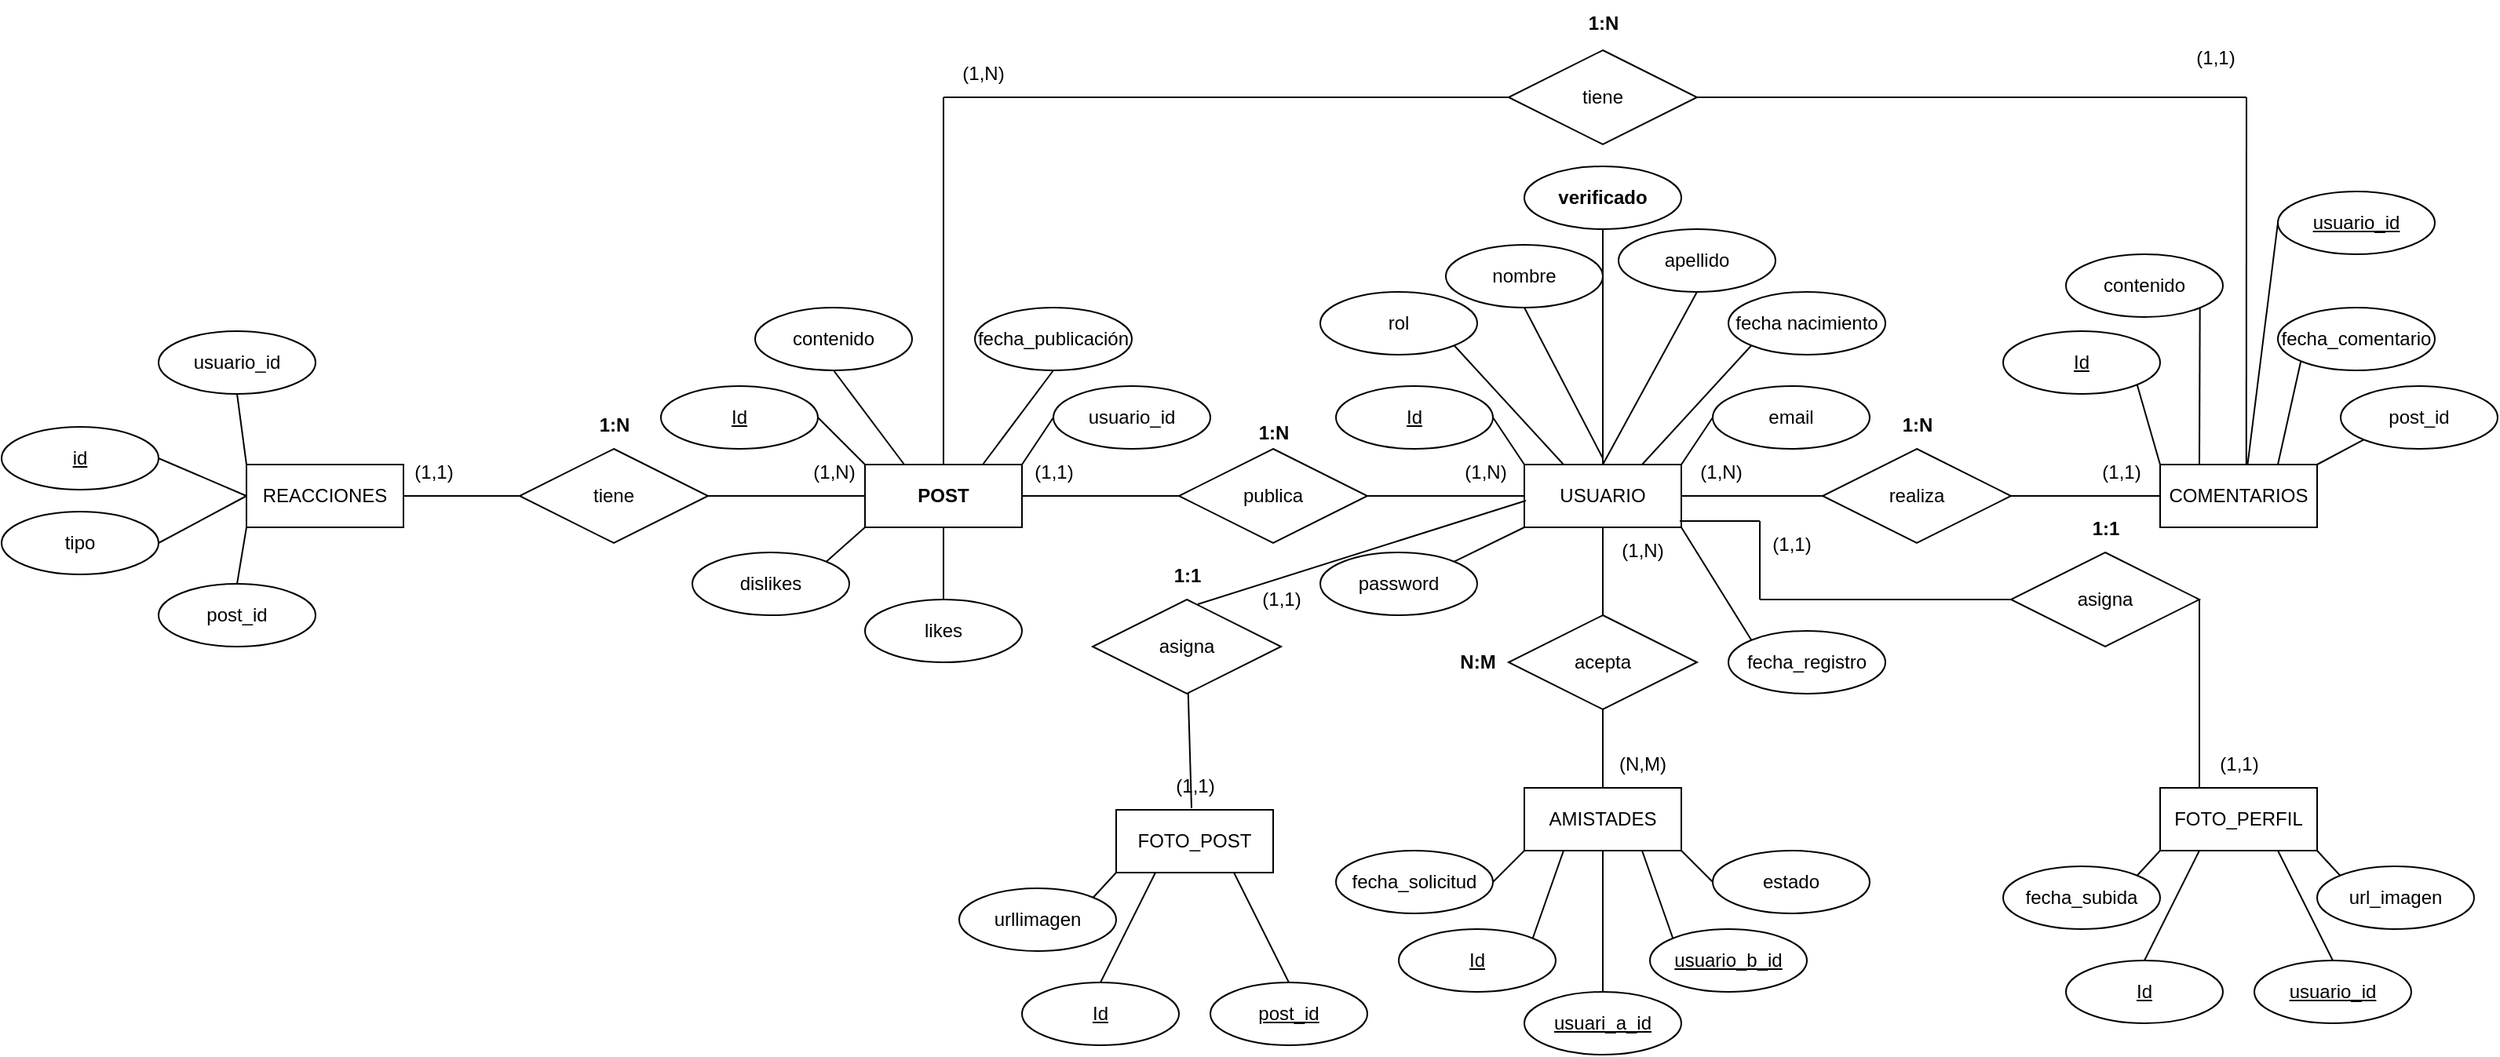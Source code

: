 <mxfile version="26.0.14">
  <diagram id="cqEMore73iMGaMKe4hjl" name="Página-2">
    <mxGraphModel dx="2125" dy="1083" grid="1" gridSize="10" guides="1" tooltips="1" connect="1" arrows="1" fold="1" page="1" pageScale="1" pageWidth="1169" pageHeight="827" math="0" shadow="0">
      <root>
        <mxCell id="0" />
        <mxCell id="1" parent="0" />
        <mxCell id="ptmKDjwa7S4XIhD0g70d-3" value="USUARIO" style="whiteSpace=wrap;html=1;align=center;" parent="1" vertex="1">
          <mxGeometry x="130" y="434" width="100" height="40" as="geometry" />
        </mxCell>
        <mxCell id="ptmKDjwa7S4XIhD0g70d-4" value="Id" style="ellipse;whiteSpace=wrap;html=1;align=center;fontStyle=4;" parent="1" vertex="1">
          <mxGeometry x="10" y="384" width="100" height="40" as="geometry" />
        </mxCell>
        <mxCell id="ptmKDjwa7S4XIhD0g70d-5" value="verificado" style="ellipse;whiteSpace=wrap;html=1;align=center;fontStyle=1" parent="1" vertex="1">
          <mxGeometry x="130" y="244" width="100" height="40" as="geometry" />
        </mxCell>
        <mxCell id="ptmKDjwa7S4XIhD0g70d-7" value="password" style="ellipse;whiteSpace=wrap;html=1;align=center;" parent="1" vertex="1">
          <mxGeometry y="490" width="100" height="40" as="geometry" />
        </mxCell>
        <mxCell id="ptmKDjwa7S4XIhD0g70d-8" value="email" style="ellipse;whiteSpace=wrap;html=1;align=center;" parent="1" vertex="1">
          <mxGeometry x="250" y="384" width="100" height="40" as="geometry" />
        </mxCell>
        <mxCell id="ptmKDjwa7S4XIhD0g70d-9" value="fecha_registro" style="ellipse;whiteSpace=wrap;html=1;align=center;" parent="1" vertex="1">
          <mxGeometry x="260" y="540" width="100" height="40" as="geometry" />
        </mxCell>
        <mxCell id="ptmKDjwa7S4XIhD0g70d-10" value="rol" style="ellipse;whiteSpace=wrap;html=1;align=center;" parent="1" vertex="1">
          <mxGeometry y="324" width="100" height="40" as="geometry" />
        </mxCell>
        <mxCell id="ptmKDjwa7S4XIhD0g70d-11" value="apellido" style="ellipse;whiteSpace=wrap;html=1;align=center;" parent="1" vertex="1">
          <mxGeometry x="190" y="284" width="100" height="40" as="geometry" />
        </mxCell>
        <mxCell id="ptmKDjwa7S4XIhD0g70d-12" value="fecha nacimiento" style="ellipse;whiteSpace=wrap;html=1;align=center;" parent="1" vertex="1">
          <mxGeometry x="260" y="324" width="100" height="40" as="geometry" />
        </mxCell>
        <mxCell id="ptmKDjwa7S4XIhD0g70d-13" value="" style="endArrow=none;html=1;rounded=0;exitX=1;exitY=0.5;exitDx=0;exitDy=0;entryX=0;entryY=0;entryDx=0;entryDy=0;" parent="1" source="ptmKDjwa7S4XIhD0g70d-4" target="ptmKDjwa7S4XIhD0g70d-3" edge="1">
          <mxGeometry relative="1" as="geometry">
            <mxPoint x="120" y="414" as="sourcePoint" />
            <mxPoint x="280" y="414" as="targetPoint" />
          </mxGeometry>
        </mxCell>
        <mxCell id="ptmKDjwa7S4XIhD0g70d-14" value="" style="endArrow=none;html=1;rounded=0;exitX=0;exitY=1;exitDx=0;exitDy=0;entryX=0.75;entryY=0;entryDx=0;entryDy=0;" parent="1" source="ptmKDjwa7S4XIhD0g70d-12" target="ptmKDjwa7S4XIhD0g70d-3" edge="1">
          <mxGeometry relative="1" as="geometry">
            <mxPoint x="120" y="364" as="sourcePoint" />
            <mxPoint x="165" y="444" as="targetPoint" />
          </mxGeometry>
        </mxCell>
        <mxCell id="ptmKDjwa7S4XIhD0g70d-15" value="" style="endArrow=none;html=1;rounded=0;exitX=1;exitY=0;exitDx=0;exitDy=0;entryX=0;entryY=1;entryDx=0;entryDy=0;" parent="1" source="ptmKDjwa7S4XIhD0g70d-7" target="ptmKDjwa7S4XIhD0g70d-3" edge="1">
          <mxGeometry relative="1" as="geometry">
            <mxPoint x="130" y="374" as="sourcePoint" />
            <mxPoint x="175" y="454" as="targetPoint" />
          </mxGeometry>
        </mxCell>
        <mxCell id="ptmKDjwa7S4XIhD0g70d-16" value="" style="endArrow=none;html=1;rounded=0;exitX=0.5;exitY=1;exitDx=0;exitDy=0;entryX=0.5;entryY=0;entryDx=0;entryDy=0;" parent="1" source="ptmKDjwa7S4XIhD0g70d-5" target="ptmKDjwa7S4XIhD0g70d-3" edge="1">
          <mxGeometry relative="1" as="geometry">
            <mxPoint x="140" y="384" as="sourcePoint" />
            <mxPoint x="185" y="464" as="targetPoint" />
          </mxGeometry>
        </mxCell>
        <mxCell id="ptmKDjwa7S4XIhD0g70d-17" value="" style="endArrow=none;html=1;rounded=0;exitX=0;exitY=0.5;exitDx=0;exitDy=0;entryX=1;entryY=0;entryDx=0;entryDy=0;" parent="1" source="ptmKDjwa7S4XIhD0g70d-8" target="ptmKDjwa7S4XIhD0g70d-3" edge="1">
          <mxGeometry relative="1" as="geometry">
            <mxPoint x="150" y="394" as="sourcePoint" />
            <mxPoint x="195" y="474" as="targetPoint" />
          </mxGeometry>
        </mxCell>
        <mxCell id="ptmKDjwa7S4XIhD0g70d-18" value="" style="endArrow=none;html=1;rounded=0;exitX=1;exitY=1;exitDx=0;exitDy=0;entryX=0.25;entryY=0;entryDx=0;entryDy=0;" parent="1" source="ptmKDjwa7S4XIhD0g70d-10" target="ptmKDjwa7S4XIhD0g70d-3" edge="1">
          <mxGeometry relative="1" as="geometry">
            <mxPoint x="160" y="404" as="sourcePoint" />
            <mxPoint x="205" y="484" as="targetPoint" />
          </mxGeometry>
        </mxCell>
        <mxCell id="ptmKDjwa7S4XIhD0g70d-19" value="" style="endArrow=none;html=1;rounded=0;exitX=0.5;exitY=1;exitDx=0;exitDy=0;entryX=0.5;entryY=0;entryDx=0;entryDy=0;" parent="1" source="ptmKDjwa7S4XIhD0g70d-11" target="ptmKDjwa7S4XIhD0g70d-3" edge="1">
          <mxGeometry relative="1" as="geometry">
            <mxPoint x="170" y="414" as="sourcePoint" />
            <mxPoint x="215" y="494" as="targetPoint" />
          </mxGeometry>
        </mxCell>
        <mxCell id="ptmKDjwa7S4XIhD0g70d-20" value="" style="endArrow=none;html=1;rounded=0;exitX=1;exitY=1;exitDx=0;exitDy=0;entryX=0;entryY=0;entryDx=0;entryDy=0;" parent="1" source="ptmKDjwa7S4XIhD0g70d-3" target="ptmKDjwa7S4XIhD0g70d-9" edge="1">
          <mxGeometry relative="1" as="geometry">
            <mxPoint x="180" y="424" as="sourcePoint" />
            <mxPoint x="225" y="504" as="targetPoint" />
          </mxGeometry>
        </mxCell>
        <mxCell id="ptmKDjwa7S4XIhD0g70d-22" value="POST" style="whiteSpace=wrap;html=1;align=center;fontStyle=1" parent="1" vertex="1">
          <mxGeometry x="-290" y="434" width="100" height="40" as="geometry" />
        </mxCell>
        <mxCell id="ptmKDjwa7S4XIhD0g70d-23" value="Id" style="ellipse;whiteSpace=wrap;html=1;align=center;fontStyle=4;" parent="1" vertex="1">
          <mxGeometry x="-420" y="384" width="100" height="40" as="geometry" />
        </mxCell>
        <mxCell id="ptmKDjwa7S4XIhD0g70d-26" value="contenido" style="ellipse;whiteSpace=wrap;html=1;align=center;" parent="1" vertex="1">
          <mxGeometry x="-360" y="334" width="100" height="40" as="geometry" />
        </mxCell>
        <mxCell id="ptmKDjwa7S4XIhD0g70d-27" value="usuario_id" style="ellipse;whiteSpace=wrap;html=1;align=center;" parent="1" vertex="1">
          <mxGeometry x="-170" y="384" width="100" height="40" as="geometry" />
        </mxCell>
        <mxCell id="ptmKDjwa7S4XIhD0g70d-28" value="fecha_publicación" style="ellipse;whiteSpace=wrap;html=1;align=center;" parent="1" vertex="1">
          <mxGeometry x="-220" y="334" width="100" height="40" as="geometry" />
        </mxCell>
        <mxCell id="ptmKDjwa7S4XIhD0g70d-29" value="" style="endArrow=none;html=1;rounded=0;exitX=0.5;exitY=1;exitDx=0;exitDy=0;entryX=0.25;entryY=0;entryDx=0;entryDy=0;" parent="1" source="ptmKDjwa7S4XIhD0g70d-26" target="ptmKDjwa7S4XIhD0g70d-22" edge="1">
          <mxGeometry relative="1" as="geometry">
            <mxPoint x="-110" y="394" as="sourcePoint" />
            <mxPoint x="50" y="394" as="targetPoint" />
          </mxGeometry>
        </mxCell>
        <mxCell id="ptmKDjwa7S4XIhD0g70d-30" value="" style="endArrow=none;html=1;rounded=0;exitX=1;exitY=0.5;exitDx=0;exitDy=0;entryX=0;entryY=0;entryDx=0;entryDy=0;" parent="1" source="ptmKDjwa7S4XIhD0g70d-23" target="ptmKDjwa7S4XIhD0g70d-22" edge="1">
          <mxGeometry relative="1" as="geometry">
            <mxPoint x="-265" y="378" as="sourcePoint" />
            <mxPoint x="-255" y="444" as="targetPoint" />
          </mxGeometry>
        </mxCell>
        <mxCell id="ptmKDjwa7S4XIhD0g70d-31" value="" style="endArrow=none;html=1;rounded=0;exitX=0;exitY=0.5;exitDx=0;exitDy=0;entryX=1;entryY=0;entryDx=0;entryDy=0;" parent="1" source="ptmKDjwa7S4XIhD0g70d-27" target="ptmKDjwa7S4XIhD0g70d-22" edge="1">
          <mxGeometry relative="1" as="geometry">
            <mxPoint x="-255" y="388" as="sourcePoint" />
            <mxPoint x="-245" y="454" as="targetPoint" />
          </mxGeometry>
        </mxCell>
        <mxCell id="ptmKDjwa7S4XIhD0g70d-32" value="" style="endArrow=none;html=1;rounded=0;exitX=0.5;exitY=1;exitDx=0;exitDy=0;entryX=0.75;entryY=0;entryDx=0;entryDy=0;" parent="1" source="ptmKDjwa7S4XIhD0g70d-28" target="ptmKDjwa7S4XIhD0g70d-22" edge="1">
          <mxGeometry relative="1" as="geometry">
            <mxPoint x="-245" y="398" as="sourcePoint" />
            <mxPoint x="-235" y="464" as="targetPoint" />
          </mxGeometry>
        </mxCell>
        <mxCell id="ptmKDjwa7S4XIhD0g70d-33" value="COMENTARIOS" style="whiteSpace=wrap;html=1;align=center;" parent="1" vertex="1">
          <mxGeometry x="535" y="434" width="100" height="40" as="geometry" />
        </mxCell>
        <mxCell id="ptmKDjwa7S4XIhD0g70d-34" value="contenido" style="ellipse;whiteSpace=wrap;html=1;align=center;" parent="1" vertex="1">
          <mxGeometry x="475" y="300" width="100" height="40" as="geometry" />
        </mxCell>
        <mxCell id="ptmKDjwa7S4XIhD0g70d-35" value="fecha_comentario" style="ellipse;whiteSpace=wrap;html=1;align=center;" parent="1" vertex="1">
          <mxGeometry x="610" y="334" width="100" height="40" as="geometry" />
        </mxCell>
        <mxCell id="ptmKDjwa7S4XIhD0g70d-36" value="post_id" style="ellipse;whiteSpace=wrap;html=1;align=center;" parent="1" vertex="1">
          <mxGeometry x="650" y="384" width="100" height="40" as="geometry" />
        </mxCell>
        <mxCell id="ptmKDjwa7S4XIhD0g70d-37" value="Id" style="ellipse;whiteSpace=wrap;html=1;align=center;fontStyle=4;" parent="1" vertex="1">
          <mxGeometry x="435" y="349" width="100" height="40" as="geometry" />
        </mxCell>
        <mxCell id="ptmKDjwa7S4XIhD0g70d-38" value="usuario_id" style="ellipse;whiteSpace=wrap;html=1;align=center;fontStyle=4;" parent="1" vertex="1">
          <mxGeometry x="610" y="260" width="100" height="40" as="geometry" />
        </mxCell>
        <mxCell id="ptmKDjwa7S4XIhD0g70d-39" value="" style="endArrow=none;html=1;rounded=0;exitX=0;exitY=0;exitDx=0;exitDy=0;entryX=1;entryY=1;entryDx=0;entryDy=0;" parent="1" source="ptmKDjwa7S4XIhD0g70d-33" target="ptmKDjwa7S4XIhD0g70d-37" edge="1">
          <mxGeometry relative="1" as="geometry">
            <mxPoint x="300" y="414" as="sourcePoint" />
            <mxPoint x="240" y="444" as="targetPoint" />
          </mxGeometry>
        </mxCell>
        <mxCell id="ptmKDjwa7S4XIhD0g70d-41" value="" style="endArrow=none;html=1;rounded=0;exitX=0.25;exitY=0;exitDx=0;exitDy=0;entryX=1;entryY=1;entryDx=0;entryDy=0;" parent="1" source="ptmKDjwa7S4XIhD0g70d-33" target="ptmKDjwa7S4XIhD0g70d-34" edge="1">
          <mxGeometry relative="1" as="geometry">
            <mxPoint x="545" y="444" as="sourcePoint" />
            <mxPoint x="530" y="414" as="targetPoint" />
          </mxGeometry>
        </mxCell>
        <mxCell id="ptmKDjwa7S4XIhD0g70d-42" value="" style="endArrow=none;html=1;rounded=0;exitX=0.557;exitY=0.002;exitDx=0;exitDy=0;entryX=0;entryY=0.5;entryDx=0;entryDy=0;exitPerimeter=0;" parent="1" source="ptmKDjwa7S4XIhD0g70d-33" target="ptmKDjwa7S4XIhD0g70d-38" edge="1">
          <mxGeometry relative="1" as="geometry">
            <mxPoint x="555" y="454" as="sourcePoint" />
            <mxPoint x="540" y="424" as="targetPoint" />
          </mxGeometry>
        </mxCell>
        <mxCell id="ptmKDjwa7S4XIhD0g70d-43" value="" style="endArrow=none;html=1;rounded=0;exitX=0.75;exitY=0;exitDx=0;exitDy=0;entryX=0;entryY=1;entryDx=0;entryDy=0;" parent="1" source="ptmKDjwa7S4XIhD0g70d-33" target="ptmKDjwa7S4XIhD0g70d-35" edge="1">
          <mxGeometry relative="1" as="geometry">
            <mxPoint x="565" y="464" as="sourcePoint" />
            <mxPoint x="550" y="434" as="targetPoint" />
          </mxGeometry>
        </mxCell>
        <mxCell id="ptmKDjwa7S4XIhD0g70d-44" value="" style="endArrow=none;html=1;rounded=0;exitX=1;exitY=0;exitDx=0;exitDy=0;entryX=0;entryY=1;entryDx=0;entryDy=0;" parent="1" source="ptmKDjwa7S4XIhD0g70d-33" target="ptmKDjwa7S4XIhD0g70d-36" edge="1">
          <mxGeometry relative="1" as="geometry">
            <mxPoint x="575" y="474" as="sourcePoint" />
            <mxPoint x="560" y="444" as="targetPoint" />
          </mxGeometry>
        </mxCell>
        <mxCell id="ptmKDjwa7S4XIhD0g70d-45" value="publica" style="shape=rhombus;perimeter=rhombusPerimeter;whiteSpace=wrap;html=1;align=center;" parent="1" vertex="1">
          <mxGeometry x="-90" y="424" width="120" height="60" as="geometry" />
        </mxCell>
        <mxCell id="ptmKDjwa7S4XIhD0g70d-46" value="" style="endArrow=none;html=1;rounded=0;exitX=1;exitY=0.5;exitDx=0;exitDy=0;entryX=0;entryY=0.5;entryDx=0;entryDy=0;" parent="1" source="ptmKDjwa7S4XIhD0g70d-45" target="ptmKDjwa7S4XIhD0g70d-3" edge="1">
          <mxGeometry relative="1" as="geometry">
            <mxPoint x="90" y="414" as="sourcePoint" />
            <mxPoint x="140" y="444" as="targetPoint" />
          </mxGeometry>
        </mxCell>
        <mxCell id="ptmKDjwa7S4XIhD0g70d-47" value="" style="endArrow=none;html=1;rounded=0;exitX=1;exitY=0.5;exitDx=0;exitDy=0;entryX=0;entryY=0.5;entryDx=0;entryDy=0;" parent="1" source="ptmKDjwa7S4XIhD0g70d-22" target="ptmKDjwa7S4XIhD0g70d-45" edge="1">
          <mxGeometry relative="1" as="geometry">
            <mxPoint x="40" y="464" as="sourcePoint" />
            <mxPoint x="140" y="464" as="targetPoint" />
          </mxGeometry>
        </mxCell>
        <mxCell id="ptmKDjwa7S4XIhD0g70d-48" value="AMISTADES" style="whiteSpace=wrap;html=1;align=center;" parent="1" vertex="1">
          <mxGeometry x="130" y="640" width="100" height="40" as="geometry" />
        </mxCell>
        <mxCell id="ptmKDjwa7S4XIhD0g70d-53" value="Id" style="ellipse;whiteSpace=wrap;html=1;align=center;fontStyle=4;" parent="1" vertex="1">
          <mxGeometry x="50" y="730" width="100" height="40" as="geometry" />
        </mxCell>
        <mxCell id="ptmKDjwa7S4XIhD0g70d-54" value="usuari_a_id" style="ellipse;whiteSpace=wrap;html=1;align=center;fontStyle=4;" parent="1" vertex="1">
          <mxGeometry x="130" y="770" width="100" height="40" as="geometry" />
        </mxCell>
        <mxCell id="ptmKDjwa7S4XIhD0g70d-55" value="usuario_b_id" style="ellipse;whiteSpace=wrap;html=1;align=center;fontStyle=4;" parent="1" vertex="1">
          <mxGeometry x="210" y="730" width="100" height="40" as="geometry" />
        </mxCell>
        <mxCell id="ptmKDjwa7S4XIhD0g70d-56" value="fecha_solicitud" style="ellipse;whiteSpace=wrap;html=1;align=center;" parent="1" vertex="1">
          <mxGeometry x="10" y="680" width="100" height="40" as="geometry" />
        </mxCell>
        <mxCell id="ptmKDjwa7S4XIhD0g70d-57" value="estado" style="ellipse;whiteSpace=wrap;html=1;align=center;" parent="1" vertex="1">
          <mxGeometry x="250" y="680" width="100" height="40" as="geometry" />
        </mxCell>
        <mxCell id="ptmKDjwa7S4XIhD0g70d-58" value="" style="endArrow=none;html=1;rounded=0;exitX=1;exitY=0;exitDx=0;exitDy=0;entryX=0.25;entryY=1;entryDx=0;entryDy=0;" parent="1" source="ptmKDjwa7S4XIhD0g70d-53" target="ptmKDjwa7S4XIhD0g70d-48" edge="1">
          <mxGeometry relative="1" as="geometry">
            <mxPoint x="130" y="736" as="sourcePoint" />
            <mxPoint x="185" y="700" as="targetPoint" />
          </mxGeometry>
        </mxCell>
        <mxCell id="ptmKDjwa7S4XIhD0g70d-59" value="" style="endArrow=none;html=1;rounded=0;exitX=0.75;exitY=1;exitDx=0;exitDy=0;entryX=0;entryY=0;entryDx=0;entryDy=0;" parent="1" source="ptmKDjwa7S4XIhD0g70d-48" target="ptmKDjwa7S4XIhD0g70d-55" edge="1">
          <mxGeometry relative="1" as="geometry">
            <mxPoint x="145" y="746" as="sourcePoint" />
            <mxPoint x="165" y="690" as="targetPoint" />
          </mxGeometry>
        </mxCell>
        <mxCell id="ptmKDjwa7S4XIhD0g70d-60" value="" style="endArrow=none;html=1;rounded=0;exitX=0.5;exitY=0;exitDx=0;exitDy=0;entryX=0.5;entryY=1;entryDx=0;entryDy=0;" parent="1" source="ptmKDjwa7S4XIhD0g70d-54" target="ptmKDjwa7S4XIhD0g70d-48" edge="1">
          <mxGeometry relative="1" as="geometry">
            <mxPoint x="155" y="756" as="sourcePoint" />
            <mxPoint x="175" y="700" as="targetPoint" />
          </mxGeometry>
        </mxCell>
        <mxCell id="ptmKDjwa7S4XIhD0g70d-61" value="" style="endArrow=none;html=1;rounded=0;exitX=0;exitY=1;exitDx=0;exitDy=0;entryX=1;entryY=0.5;entryDx=0;entryDy=0;" parent="1" source="ptmKDjwa7S4XIhD0g70d-48" target="ptmKDjwa7S4XIhD0g70d-56" edge="1">
          <mxGeometry relative="1" as="geometry">
            <mxPoint x="165" y="766" as="sourcePoint" />
            <mxPoint x="185" y="710" as="targetPoint" />
          </mxGeometry>
        </mxCell>
        <mxCell id="ptmKDjwa7S4XIhD0g70d-62" value="" style="endArrow=none;html=1;rounded=0;exitX=0;exitY=0.5;exitDx=0;exitDy=0;entryX=1;entryY=1;entryDx=0;entryDy=0;" parent="1" source="ptmKDjwa7S4XIhD0g70d-57" target="ptmKDjwa7S4XIhD0g70d-48" edge="1">
          <mxGeometry relative="1" as="geometry">
            <mxPoint x="140" y="690" as="sourcePoint" />
            <mxPoint x="120" y="710" as="targetPoint" />
          </mxGeometry>
        </mxCell>
        <mxCell id="ptmKDjwa7S4XIhD0g70d-63" value="FOTO_PERFIL" style="whiteSpace=wrap;html=1;align=center;" parent="1" vertex="1">
          <mxGeometry x="535" y="640" width="100" height="40" as="geometry" />
        </mxCell>
        <mxCell id="ptmKDjwa7S4XIhD0g70d-64" value="fecha_subida" style="ellipse;whiteSpace=wrap;html=1;align=center;" parent="1" vertex="1">
          <mxGeometry x="435" y="690" width="100" height="40" as="geometry" />
        </mxCell>
        <mxCell id="ptmKDjwa7S4XIhD0g70d-65" value="url_imagen" style="ellipse;whiteSpace=wrap;html=1;align=center;" parent="1" vertex="1">
          <mxGeometry x="635" y="690" width="100" height="40" as="geometry" />
        </mxCell>
        <mxCell id="ptmKDjwa7S4XIhD0g70d-66" value="Id" style="ellipse;whiteSpace=wrap;html=1;align=center;fontStyle=4;" parent="1" vertex="1">
          <mxGeometry x="475" y="750" width="100" height="40" as="geometry" />
        </mxCell>
        <mxCell id="ptmKDjwa7S4XIhD0g70d-67" value="usuario_id" style="ellipse;whiteSpace=wrap;html=1;align=center;fontStyle=4;" parent="1" vertex="1">
          <mxGeometry x="595" y="750" width="100" height="40" as="geometry" />
        </mxCell>
        <mxCell id="ptmKDjwa7S4XIhD0g70d-68" value="" style="endArrow=none;html=1;rounded=0;exitX=0;exitY=1;exitDx=0;exitDy=0;entryX=1;entryY=0;entryDx=0;entryDy=0;" parent="1" source="ptmKDjwa7S4XIhD0g70d-63" target="ptmKDjwa7S4XIhD0g70d-64" edge="1">
          <mxGeometry relative="1" as="geometry">
            <mxPoint x="200" y="690" as="sourcePoint" />
            <mxPoint x="220" y="746" as="targetPoint" />
          </mxGeometry>
        </mxCell>
        <mxCell id="ptmKDjwa7S4XIhD0g70d-69" value="" style="endArrow=none;html=1;rounded=0;exitX=0.25;exitY=1;exitDx=0;exitDy=0;entryX=0.5;entryY=0;entryDx=0;entryDy=0;" parent="1" source="ptmKDjwa7S4XIhD0g70d-63" target="ptmKDjwa7S4XIhD0g70d-66" edge="1">
          <mxGeometry relative="1" as="geometry">
            <mxPoint x="545" y="680" as="sourcePoint" />
            <mxPoint x="530" y="706" as="targetPoint" />
          </mxGeometry>
        </mxCell>
        <mxCell id="ptmKDjwa7S4XIhD0g70d-70" value="" style="endArrow=none;html=1;rounded=0;exitX=0.75;exitY=1;exitDx=0;exitDy=0;entryX=0.5;entryY=0;entryDx=0;entryDy=0;" parent="1" source="ptmKDjwa7S4XIhD0g70d-63" target="ptmKDjwa7S4XIhD0g70d-67" edge="1">
          <mxGeometry relative="1" as="geometry">
            <mxPoint x="570" y="680" as="sourcePoint" />
            <mxPoint x="545" y="760" as="targetPoint" />
          </mxGeometry>
        </mxCell>
        <mxCell id="ptmKDjwa7S4XIhD0g70d-71" value="" style="endArrow=none;html=1;rounded=0;exitX=1;exitY=1;exitDx=0;exitDy=0;entryX=0;entryY=0;entryDx=0;entryDy=0;" parent="1" source="ptmKDjwa7S4XIhD0g70d-63" target="ptmKDjwa7S4XIhD0g70d-65" edge="1">
          <mxGeometry relative="1" as="geometry">
            <mxPoint x="620" y="680" as="sourcePoint" />
            <mxPoint x="655" y="760" as="targetPoint" />
          </mxGeometry>
        </mxCell>
        <mxCell id="D0SlZmfwbvpqy0weGBUF-1" value="realiza" style="shape=rhombus;perimeter=rhombusPerimeter;whiteSpace=wrap;html=1;align=center;" parent="1" vertex="1">
          <mxGeometry x="320" y="424" width="120" height="60" as="geometry" />
        </mxCell>
        <mxCell id="D0SlZmfwbvpqy0weGBUF-2" value="" style="endArrow=none;html=1;rounded=0;exitX=0;exitY=0.5;exitDx=0;exitDy=0;entryX=1;entryY=0.5;entryDx=0;entryDy=0;" parent="1" source="D0SlZmfwbvpqy0weGBUF-1" target="ptmKDjwa7S4XIhD0g70d-3" edge="1">
          <mxGeometry relative="1" as="geometry">
            <mxPoint x="300" y="414" as="sourcePoint" />
            <mxPoint x="240" y="444" as="targetPoint" />
          </mxGeometry>
        </mxCell>
        <mxCell id="D0SlZmfwbvpqy0weGBUF-3" value="" style="endArrow=none;html=1;rounded=0;exitX=0;exitY=0.5;exitDx=0;exitDy=0;entryX=1;entryY=0.5;entryDx=0;entryDy=0;" parent="1" source="ptmKDjwa7S4XIhD0g70d-33" target="D0SlZmfwbvpqy0weGBUF-1" edge="1">
          <mxGeometry relative="1" as="geometry">
            <mxPoint x="350" y="464" as="sourcePoint" />
            <mxPoint x="240" y="464" as="targetPoint" />
          </mxGeometry>
        </mxCell>
        <mxCell id="D0SlZmfwbvpqy0weGBUF-4" value="acepta" style="shape=rhombus;perimeter=rhombusPerimeter;whiteSpace=wrap;html=1;align=center;" parent="1" vertex="1">
          <mxGeometry x="120" y="530" width="120" height="60" as="geometry" />
        </mxCell>
        <mxCell id="D0SlZmfwbvpqy0weGBUF-5" value="" style="endArrow=none;html=1;rounded=0;exitX=0.5;exitY=0;exitDx=0;exitDy=0;entryX=0.5;entryY=1;entryDx=0;entryDy=0;" parent="1" source="D0SlZmfwbvpqy0weGBUF-4" target="ptmKDjwa7S4XIhD0g70d-3" edge="1">
          <mxGeometry relative="1" as="geometry">
            <mxPoint x="545" y="464" as="sourcePoint" />
            <mxPoint x="450" y="464" as="targetPoint" />
          </mxGeometry>
        </mxCell>
        <mxCell id="D0SlZmfwbvpqy0weGBUF-6" value="" style="endArrow=none;html=1;rounded=0;exitX=0.5;exitY=0;exitDx=0;exitDy=0;entryX=0.5;entryY=1;entryDx=0;entryDy=0;" parent="1" source="ptmKDjwa7S4XIhD0g70d-48" target="D0SlZmfwbvpqy0weGBUF-4" edge="1">
          <mxGeometry relative="1" as="geometry">
            <mxPoint x="190" y="530" as="sourcePoint" />
            <mxPoint x="190" y="484" as="targetPoint" />
          </mxGeometry>
        </mxCell>
        <mxCell id="D0SlZmfwbvpqy0weGBUF-7" value="tiene" style="shape=rhombus;perimeter=rhombusPerimeter;whiteSpace=wrap;html=1;align=center;" parent="1" vertex="1">
          <mxGeometry x="120" y="170" width="120" height="60" as="geometry" />
        </mxCell>
        <mxCell id="D0SlZmfwbvpqy0weGBUF-8" value="" style="endArrow=none;html=1;rounded=0;exitX=1;exitY=0.5;exitDx=0;exitDy=0;" parent="1" source="D0SlZmfwbvpqy0weGBUF-7" edge="1">
          <mxGeometry relative="1" as="geometry">
            <mxPoint x="130" y="334" as="sourcePoint" />
            <mxPoint x="590" y="200" as="targetPoint" />
          </mxGeometry>
        </mxCell>
        <mxCell id="D0SlZmfwbvpqy0weGBUF-9" value="" style="endArrow=none;html=1;rounded=0;exitX=0.549;exitY=-0.002;exitDx=0;exitDy=0;exitPerimeter=0;" parent="1" source="ptmKDjwa7S4XIhD0g70d-33" edge="1">
          <mxGeometry relative="1" as="geometry">
            <mxPoint x="140" y="344" as="sourcePoint" />
            <mxPoint x="590" y="200" as="targetPoint" />
          </mxGeometry>
        </mxCell>
        <mxCell id="D0SlZmfwbvpqy0weGBUF-10" value="" style="endArrow=none;html=1;rounded=0;exitX=0;exitY=0.5;exitDx=0;exitDy=0;" parent="1" source="D0SlZmfwbvpqy0weGBUF-7" edge="1">
          <mxGeometry relative="1" as="geometry">
            <mxPoint x="150" y="354" as="sourcePoint" />
            <mxPoint x="-240" y="200" as="targetPoint" />
          </mxGeometry>
        </mxCell>
        <mxCell id="D0SlZmfwbvpqy0weGBUF-11" value="" style="endArrow=none;html=1;rounded=0;exitX=0.5;exitY=0;exitDx=0;exitDy=0;" parent="1" source="ptmKDjwa7S4XIhD0g70d-22" edge="1">
          <mxGeometry relative="1" as="geometry">
            <mxPoint x="160" y="364" as="sourcePoint" />
            <mxPoint x="-240" y="200" as="targetPoint" />
          </mxGeometry>
        </mxCell>
        <mxCell id="D0SlZmfwbvpqy0weGBUF-12" value="" style="endArrow=none;html=1;rounded=0;exitX=0.25;exitY=0;exitDx=0;exitDy=0;" parent="1" source="ptmKDjwa7S4XIhD0g70d-63" edge="1">
          <mxGeometry relative="1" as="geometry">
            <mxPoint x="170" y="374" as="sourcePoint" />
            <mxPoint x="560" y="520" as="targetPoint" />
          </mxGeometry>
        </mxCell>
        <mxCell id="D0SlZmfwbvpqy0weGBUF-13" value="" style="endArrow=none;html=1;rounded=0;exitX=0;exitY=0.5;exitDx=0;exitDy=0;" parent="1" source="D0SlZmfwbvpqy0weGBUF-16" edge="1">
          <mxGeometry relative="1" as="geometry">
            <mxPoint x="420" y="520" as="sourcePoint" />
            <mxPoint x="280" y="520" as="targetPoint" />
          </mxGeometry>
        </mxCell>
        <mxCell id="D0SlZmfwbvpqy0weGBUF-14" value="" style="endArrow=none;html=1;rounded=0;" parent="1" edge="1">
          <mxGeometry relative="1" as="geometry">
            <mxPoint x="280" y="520" as="sourcePoint" />
            <mxPoint x="280" y="470" as="targetPoint" />
          </mxGeometry>
        </mxCell>
        <mxCell id="D0SlZmfwbvpqy0weGBUF-15" value="" style="endArrow=none;html=1;rounded=0;" parent="1" edge="1">
          <mxGeometry relative="1" as="geometry">
            <mxPoint x="280" y="470" as="sourcePoint" />
            <mxPoint x="229" y="470" as="targetPoint" />
          </mxGeometry>
        </mxCell>
        <mxCell id="D0SlZmfwbvpqy0weGBUF-16" value="asigna" style="shape=rhombus;perimeter=rhombusPerimeter;whiteSpace=wrap;html=1;align=center;" parent="1" vertex="1">
          <mxGeometry x="440" y="490" width="120" height="60" as="geometry" />
        </mxCell>
        <mxCell id="D0SlZmfwbvpqy0weGBUF-17" value="(1,N)" style="text;html=1;align=center;verticalAlign=middle;resizable=0;points=[];autosize=1;strokeColor=none;fillColor=none;" parent="1" vertex="1">
          <mxGeometry x="80" y="424" width="50" height="30" as="geometry" />
        </mxCell>
        <mxCell id="D0SlZmfwbvpqy0weGBUF-19" value="(1,1)" style="text;html=1;align=center;verticalAlign=middle;resizable=0;points=[];autosize=1;strokeColor=none;fillColor=none;" parent="1" vertex="1">
          <mxGeometry x="-195" y="424" width="50" height="30" as="geometry" />
        </mxCell>
        <mxCell id="D0SlZmfwbvpqy0weGBUF-20" value="&lt;b&gt;1:N&lt;/b&gt;" style="text;html=1;align=center;verticalAlign=middle;resizable=0;points=[];autosize=1;strokeColor=none;fillColor=none;" parent="1" vertex="1">
          <mxGeometry x="-50" y="399" width="40" height="30" as="geometry" />
        </mxCell>
        <mxCell id="D0SlZmfwbvpqy0weGBUF-21" value="(1,N)" style="text;html=1;align=center;verticalAlign=middle;resizable=0;points=[];autosize=1;strokeColor=none;fillColor=none;" parent="1" vertex="1">
          <mxGeometry x="230" y="424" width="50" height="30" as="geometry" />
        </mxCell>
        <mxCell id="D0SlZmfwbvpqy0weGBUF-27" value="(1,1)" style="text;html=1;align=center;verticalAlign=middle;resizable=0;points=[];autosize=1;strokeColor=none;fillColor=none;" parent="1" vertex="1">
          <mxGeometry x="485" y="424" width="50" height="30" as="geometry" />
        </mxCell>
        <mxCell id="D0SlZmfwbvpqy0weGBUF-28" value="&lt;b&gt;1:N&lt;/b&gt;" style="text;html=1;align=center;verticalAlign=middle;resizable=0;points=[];autosize=1;strokeColor=none;fillColor=none;" parent="1" vertex="1">
          <mxGeometry x="360" y="394" width="40" height="30" as="geometry" />
        </mxCell>
        <mxCell id="D0SlZmfwbvpqy0weGBUF-29" value="(1,1)" style="text;html=1;align=center;verticalAlign=middle;resizable=0;points=[];autosize=1;strokeColor=none;fillColor=none;" parent="1" vertex="1">
          <mxGeometry x="275" y="470" width="50" height="30" as="geometry" />
        </mxCell>
        <mxCell id="D0SlZmfwbvpqy0weGBUF-30" value="(1,1)" style="text;html=1;align=center;verticalAlign=middle;resizable=0;points=[];autosize=1;strokeColor=none;fillColor=none;" parent="1" vertex="1">
          <mxGeometry x="560" y="610" width="50" height="30" as="geometry" />
        </mxCell>
        <mxCell id="D0SlZmfwbvpqy0weGBUF-31" value="&lt;b&gt;1:1&lt;/b&gt;" style="text;html=1;align=center;verticalAlign=middle;resizable=0;points=[];autosize=1;strokeColor=none;fillColor=none;" parent="1" vertex="1">
          <mxGeometry x="480" y="460" width="40" height="30" as="geometry" />
        </mxCell>
        <mxCell id="D0SlZmfwbvpqy0weGBUF-33" value="(1,N)" style="text;html=1;align=center;verticalAlign=middle;resizable=0;points=[];autosize=1;strokeColor=none;fillColor=none;" parent="1" vertex="1">
          <mxGeometry x="180" y="474" width="50" height="30" as="geometry" />
        </mxCell>
        <mxCell id="D0SlZmfwbvpqy0weGBUF-34" value="(N,M)" style="text;html=1;align=center;verticalAlign=middle;resizable=0;points=[];autosize=1;strokeColor=none;fillColor=none;" parent="1" vertex="1">
          <mxGeometry x="180" y="610" width="50" height="30" as="geometry" />
        </mxCell>
        <mxCell id="D0SlZmfwbvpqy0weGBUF-35" value="&lt;b&gt;N:M&lt;/b&gt;" style="text;html=1;align=center;verticalAlign=middle;resizable=0;points=[];autosize=1;strokeColor=none;fillColor=none;" parent="1" vertex="1">
          <mxGeometry x="75" y="545" width="50" height="30" as="geometry" />
        </mxCell>
        <mxCell id="D0SlZmfwbvpqy0weGBUF-36" value="(1,N)" style="text;html=1;align=center;verticalAlign=middle;resizable=0;points=[];autosize=1;strokeColor=none;fillColor=none;" parent="1" vertex="1">
          <mxGeometry x="-240" y="170" width="50" height="30" as="geometry" />
        </mxCell>
        <mxCell id="D0SlZmfwbvpqy0weGBUF-37" value="(1,1)" style="text;html=1;align=center;verticalAlign=middle;resizable=0;points=[];autosize=1;strokeColor=none;fillColor=none;" parent="1" vertex="1">
          <mxGeometry x="545" y="160" width="50" height="30" as="geometry" />
        </mxCell>
        <mxCell id="D0SlZmfwbvpqy0weGBUF-38" value="&lt;b&gt;1:N&lt;/b&gt;" style="text;html=1;align=center;verticalAlign=middle;resizable=0;points=[];autosize=1;strokeColor=none;fillColor=none;" parent="1" vertex="1">
          <mxGeometry x="160" y="138" width="40" height="30" as="geometry" />
        </mxCell>
        <mxCell id="TCALM5pxs05RK1giKt6n-4" value="likes" style="ellipse;whiteSpace=wrap;html=1;align=center;" vertex="1" parent="1">
          <mxGeometry x="-290" y="520" width="100" height="40" as="geometry" />
        </mxCell>
        <mxCell id="TCALM5pxs05RK1giKt6n-5" value="dislikes" style="ellipse;whiteSpace=wrap;html=1;align=center;" vertex="1" parent="1">
          <mxGeometry x="-400" y="490" width="100" height="40" as="geometry" />
        </mxCell>
        <mxCell id="TCALM5pxs05RK1giKt6n-8" value="" style="endArrow=none;html=1;rounded=0;exitX=1;exitY=0;exitDx=0;exitDy=0;entryX=0;entryY=1;entryDx=0;entryDy=0;" edge="1" parent="1" source="TCALM5pxs05RK1giKt6n-5" target="ptmKDjwa7S4XIhD0g70d-22">
          <mxGeometry relative="1" as="geometry">
            <mxPoint x="-310" y="414" as="sourcePoint" />
            <mxPoint x="-280" y="444" as="targetPoint" />
          </mxGeometry>
        </mxCell>
        <mxCell id="TCALM5pxs05RK1giKt6n-9" value="" style="endArrow=none;html=1;rounded=0;exitX=0.5;exitY=1;exitDx=0;exitDy=0;entryX=0.5;entryY=0;entryDx=0;entryDy=0;" edge="1" parent="1" source="ptmKDjwa7S4XIhD0g70d-22" target="TCALM5pxs05RK1giKt6n-4">
          <mxGeometry relative="1" as="geometry">
            <mxPoint x="-300" y="424" as="sourcePoint" />
            <mxPoint x="-270" y="454" as="targetPoint" />
          </mxGeometry>
        </mxCell>
        <mxCell id="TCALM5pxs05RK1giKt6n-10" value="nombre" style="ellipse;whiteSpace=wrap;html=1;align=center;" vertex="1" parent="1">
          <mxGeometry x="80" y="294" width="100" height="40" as="geometry" />
        </mxCell>
        <mxCell id="TCALM5pxs05RK1giKt6n-11" value="" style="endArrow=none;html=1;rounded=0;exitX=0.5;exitY=1;exitDx=0;exitDy=0;" edge="1" parent="1" source="TCALM5pxs05RK1giKt6n-10">
          <mxGeometry relative="1" as="geometry">
            <mxPoint x="190" y="294" as="sourcePoint" />
            <mxPoint x="180" y="430" as="targetPoint" />
          </mxGeometry>
        </mxCell>
        <mxCell id="TCALM5pxs05RK1giKt6n-12" value="REACCIONES" style="whiteSpace=wrap;html=1;align=center;" vertex="1" parent="1">
          <mxGeometry x="-684" y="434" width="100" height="40" as="geometry" />
        </mxCell>
        <mxCell id="TCALM5pxs05RK1giKt6n-14" value="tiene" style="shape=rhombus;perimeter=rhombusPerimeter;whiteSpace=wrap;html=1;align=center;" vertex="1" parent="1">
          <mxGeometry x="-510" y="424" width="120" height="60" as="geometry" />
        </mxCell>
        <mxCell id="TCALM5pxs05RK1giKt6n-15" value="" style="endArrow=none;html=1;rounded=0;exitX=1;exitY=0.5;exitDx=0;exitDy=0;" edge="1" parent="1" source="TCALM5pxs05RK1giKt6n-14">
          <mxGeometry relative="1" as="geometry">
            <mxPoint x="-180" y="464" as="sourcePoint" />
            <mxPoint x="-290" y="454" as="targetPoint" />
          </mxGeometry>
        </mxCell>
        <mxCell id="TCALM5pxs05RK1giKt6n-16" value="" style="endArrow=none;html=1;rounded=0;entryX=1;entryY=0.5;entryDx=0;entryDy=0;" edge="1" parent="1" target="TCALM5pxs05RK1giKt6n-12">
          <mxGeometry relative="1" as="geometry">
            <mxPoint x="-510" y="454" as="sourcePoint" />
            <mxPoint x="-280" y="464" as="targetPoint" />
          </mxGeometry>
        </mxCell>
        <mxCell id="TCALM5pxs05RK1giKt6n-17" value="tipo" style="ellipse;whiteSpace=wrap;html=1;align=center;" vertex="1" parent="1">
          <mxGeometry x="-840" y="464" width="100" height="40" as="geometry" />
        </mxCell>
        <mxCell id="TCALM5pxs05RK1giKt6n-18" value="&lt;u&gt;id&lt;/u&gt;" style="ellipse;whiteSpace=wrap;html=1;align=center;" vertex="1" parent="1">
          <mxGeometry x="-840" y="410" width="100" height="40" as="geometry" />
        </mxCell>
        <mxCell id="TCALM5pxs05RK1giKt6n-19" value="post_id" style="ellipse;whiteSpace=wrap;html=1;align=center;" vertex="1" parent="1">
          <mxGeometry x="-740" y="510" width="100" height="40" as="geometry" />
        </mxCell>
        <mxCell id="TCALM5pxs05RK1giKt6n-21" value="usuario_id" style="ellipse;whiteSpace=wrap;html=1;align=center;" vertex="1" parent="1">
          <mxGeometry x="-740" y="349" width="100" height="40" as="geometry" />
        </mxCell>
        <mxCell id="TCALM5pxs05RK1giKt6n-22" value="" style="endArrow=none;html=1;rounded=0;entryX=0.5;entryY=1;entryDx=0;entryDy=0;exitX=0;exitY=0;exitDx=0;exitDy=0;" edge="1" parent="1" source="TCALM5pxs05RK1giKt6n-12" target="TCALM5pxs05RK1giKt6n-21">
          <mxGeometry relative="1" as="geometry">
            <mxPoint x="-500" y="464" as="sourcePoint" />
            <mxPoint x="-574" y="464" as="targetPoint" />
          </mxGeometry>
        </mxCell>
        <mxCell id="TCALM5pxs05RK1giKt6n-23" value="" style="endArrow=none;html=1;rounded=0;entryX=0.5;entryY=0;entryDx=0;entryDy=0;exitX=0;exitY=1;exitDx=0;exitDy=0;" edge="1" parent="1" source="TCALM5pxs05RK1giKt6n-12" target="TCALM5pxs05RK1giKt6n-19">
          <mxGeometry relative="1" as="geometry">
            <mxPoint x="-674" y="444" as="sourcePoint" />
            <mxPoint x="-680" y="399" as="targetPoint" />
          </mxGeometry>
        </mxCell>
        <mxCell id="TCALM5pxs05RK1giKt6n-24" value="" style="endArrow=none;html=1;rounded=0;entryX=1;entryY=0.5;entryDx=0;entryDy=0;exitX=0;exitY=0.5;exitDx=0;exitDy=0;" edge="1" parent="1" source="TCALM5pxs05RK1giKt6n-12" target="TCALM5pxs05RK1giKt6n-18">
          <mxGeometry relative="1" as="geometry">
            <mxPoint x="-664" y="454" as="sourcePoint" />
            <mxPoint x="-670" y="409" as="targetPoint" />
          </mxGeometry>
        </mxCell>
        <mxCell id="TCALM5pxs05RK1giKt6n-25" value="" style="endArrow=none;html=1;rounded=0;entryX=1;entryY=0.5;entryDx=0;entryDy=0;exitX=0;exitY=0.5;exitDx=0;exitDy=0;" edge="1" parent="1" source="TCALM5pxs05RK1giKt6n-12" target="TCALM5pxs05RK1giKt6n-17">
          <mxGeometry relative="1" as="geometry">
            <mxPoint x="-654" y="464" as="sourcePoint" />
            <mxPoint x="-660" y="419" as="targetPoint" />
          </mxGeometry>
        </mxCell>
        <mxCell id="TCALM5pxs05RK1giKt6n-26" value="(1,N)" style="text;html=1;align=center;verticalAlign=middle;resizable=0;points=[];autosize=1;strokeColor=none;fillColor=none;" vertex="1" parent="1">
          <mxGeometry x="-335" y="424" width="50" height="30" as="geometry" />
        </mxCell>
        <mxCell id="TCALM5pxs05RK1giKt6n-27" value="(1,1)" style="text;html=1;align=center;verticalAlign=middle;resizable=0;points=[];autosize=1;strokeColor=none;fillColor=none;" vertex="1" parent="1">
          <mxGeometry x="-590" y="424" width="50" height="30" as="geometry" />
        </mxCell>
        <mxCell id="TCALM5pxs05RK1giKt6n-28" value="&lt;b&gt;1:N&lt;/b&gt;" style="text;html=1;align=center;verticalAlign=middle;resizable=0;points=[];autosize=1;strokeColor=none;fillColor=none;" vertex="1" parent="1">
          <mxGeometry x="-470" y="394" width="40" height="30" as="geometry" />
        </mxCell>
        <mxCell id="TCALM5pxs05RK1giKt6n-41" value="FOTO_POST" style="whiteSpace=wrap;html=1;align=center;" vertex="1" parent="1">
          <mxGeometry x="-130" y="654" width="100" height="40" as="geometry" />
        </mxCell>
        <mxCell id="TCALM5pxs05RK1giKt6n-42" value="urllimagen" style="ellipse;whiteSpace=wrap;html=1;align=center;" vertex="1" parent="1">
          <mxGeometry x="-230" y="704" width="100" height="40" as="geometry" />
        </mxCell>
        <mxCell id="TCALM5pxs05RK1giKt6n-44" value="Id" style="ellipse;whiteSpace=wrap;html=1;align=center;fontStyle=4;" vertex="1" parent="1">
          <mxGeometry x="-190" y="764" width="100" height="40" as="geometry" />
        </mxCell>
        <mxCell id="TCALM5pxs05RK1giKt6n-45" value="post_id" style="ellipse;whiteSpace=wrap;html=1;align=center;fontStyle=4;" vertex="1" parent="1">
          <mxGeometry x="-70" y="764" width="100" height="40" as="geometry" />
        </mxCell>
        <mxCell id="TCALM5pxs05RK1giKt6n-46" value="" style="endArrow=none;html=1;rounded=0;exitX=0;exitY=1;exitDx=0;exitDy=0;entryX=1;entryY=0;entryDx=0;entryDy=0;" edge="1" parent="1" source="TCALM5pxs05RK1giKt6n-41" target="TCALM5pxs05RK1giKt6n-42">
          <mxGeometry relative="1" as="geometry">
            <mxPoint x="-465" y="704" as="sourcePoint" />
            <mxPoint x="-445" y="760" as="targetPoint" />
          </mxGeometry>
        </mxCell>
        <mxCell id="TCALM5pxs05RK1giKt6n-47" value="" style="endArrow=none;html=1;rounded=0;exitX=0.25;exitY=1;exitDx=0;exitDy=0;entryX=0.5;entryY=0;entryDx=0;entryDy=0;" edge="1" parent="1" source="TCALM5pxs05RK1giKt6n-41">
          <mxGeometry relative="1" as="geometry">
            <mxPoint x="-120" y="694" as="sourcePoint" />
            <mxPoint x="-140" y="764" as="targetPoint" />
          </mxGeometry>
        </mxCell>
        <mxCell id="TCALM5pxs05RK1giKt6n-48" value="" style="endArrow=none;html=1;rounded=0;exitX=0.75;exitY=1;exitDx=0;exitDy=0;entryX=0.5;entryY=0;entryDx=0;entryDy=0;" edge="1" parent="1" source="TCALM5pxs05RK1giKt6n-41">
          <mxGeometry relative="1" as="geometry">
            <mxPoint x="-95" y="694" as="sourcePoint" />
            <mxPoint x="-20" y="764" as="targetPoint" />
          </mxGeometry>
        </mxCell>
        <mxCell id="TCALM5pxs05RK1giKt6n-50" value="" style="endArrow=none;html=1;rounded=0;exitX=0.25;exitY=0;exitDx=0;exitDy=0;" edge="1" parent="1" source="TCALM5pxs05RK1giKt6n-51">
          <mxGeometry relative="1" as="geometry">
            <mxPoint x="-465" y="388" as="sourcePoint" />
            <mxPoint x="-75" y="534" as="targetPoint" />
          </mxGeometry>
        </mxCell>
        <mxCell id="TCALM5pxs05RK1giKt6n-52" value="(1,1)" style="text;html=1;align=center;verticalAlign=middle;resizable=0;points=[];autosize=1;strokeColor=none;fillColor=none;" vertex="1" parent="1">
          <mxGeometry x="-105" y="624" width="50" height="30" as="geometry" />
        </mxCell>
        <mxCell id="TCALM5pxs05RK1giKt6n-53" value="" style="endArrow=none;html=1;rounded=0;exitX=0.46;exitY=0.967;exitDx=0;exitDy=0;exitPerimeter=0;" edge="1" parent="1" source="TCALM5pxs05RK1giKt6n-52" target="TCALM5pxs05RK1giKt6n-51">
          <mxGeometry relative="1" as="geometry">
            <mxPoint x="-75" y="654" as="sourcePoint" />
            <mxPoint x="-75" y="534" as="targetPoint" />
          </mxGeometry>
        </mxCell>
        <mxCell id="TCALM5pxs05RK1giKt6n-51" value="asigna" style="shape=rhombus;perimeter=rhombusPerimeter;whiteSpace=wrap;html=1;align=center;" vertex="1" parent="1">
          <mxGeometry x="-145" y="520" width="120" height="60" as="geometry" />
        </mxCell>
        <mxCell id="TCALM5pxs05RK1giKt6n-54" value="" style="endArrow=none;html=1;rounded=0;exitX=1.02;exitY=1.1;exitDx=0;exitDy=0;exitPerimeter=0;entryX=0.558;entryY=0.05;entryDx=0;entryDy=0;entryPerimeter=0;" edge="1" parent="1" source="D0SlZmfwbvpqy0weGBUF-17" target="TCALM5pxs05RK1giKt6n-51">
          <mxGeometry relative="1" as="geometry">
            <mxPoint x="-72" y="663" as="sourcePoint" />
            <mxPoint x="-74" y="590" as="targetPoint" />
          </mxGeometry>
        </mxCell>
        <mxCell id="TCALM5pxs05RK1giKt6n-57" value="&lt;b&gt;1:1&lt;/b&gt;" style="text;html=1;align=center;verticalAlign=middle;resizable=0;points=[];autosize=1;strokeColor=none;fillColor=none;" vertex="1" parent="1">
          <mxGeometry x="-105" y="490" width="40" height="30" as="geometry" />
        </mxCell>
        <mxCell id="TCALM5pxs05RK1giKt6n-58" value="(1,1)" style="text;html=1;align=center;verticalAlign=middle;resizable=0;points=[];autosize=1;strokeColor=none;fillColor=none;" vertex="1" parent="1">
          <mxGeometry x="-50" y="505" width="50" height="30" as="geometry" />
        </mxCell>
      </root>
    </mxGraphModel>
  </diagram>
</mxfile>
